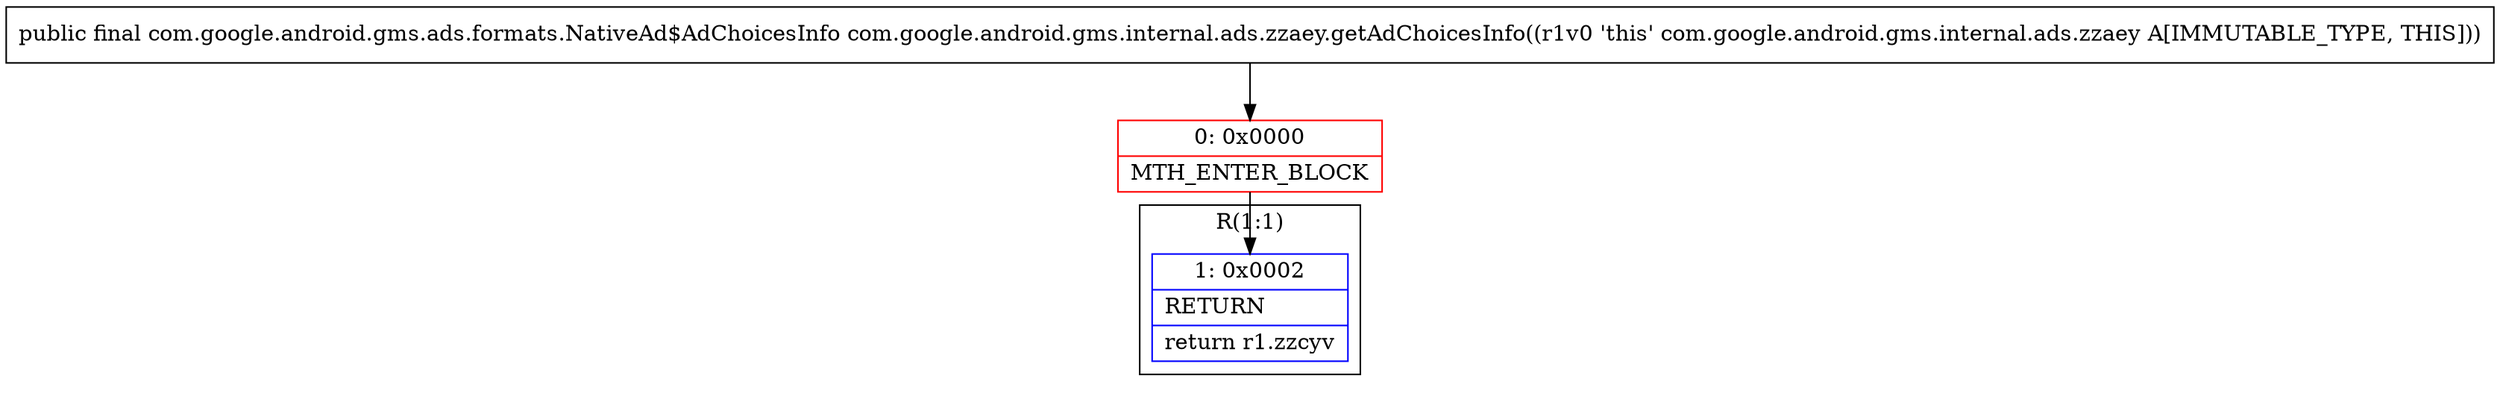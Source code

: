 digraph "CFG forcom.google.android.gms.internal.ads.zzaey.getAdChoicesInfo()Lcom\/google\/android\/gms\/ads\/formats\/NativeAd$AdChoicesInfo;" {
subgraph cluster_Region_1445377142 {
label = "R(1:1)";
node [shape=record,color=blue];
Node_1 [shape=record,label="{1\:\ 0x0002|RETURN\l|return r1.zzcyv\l}"];
}
Node_0 [shape=record,color=red,label="{0\:\ 0x0000|MTH_ENTER_BLOCK\l}"];
MethodNode[shape=record,label="{public final com.google.android.gms.ads.formats.NativeAd$AdChoicesInfo com.google.android.gms.internal.ads.zzaey.getAdChoicesInfo((r1v0 'this' com.google.android.gms.internal.ads.zzaey A[IMMUTABLE_TYPE, THIS])) }"];
MethodNode -> Node_0;
Node_0 -> Node_1;
}

